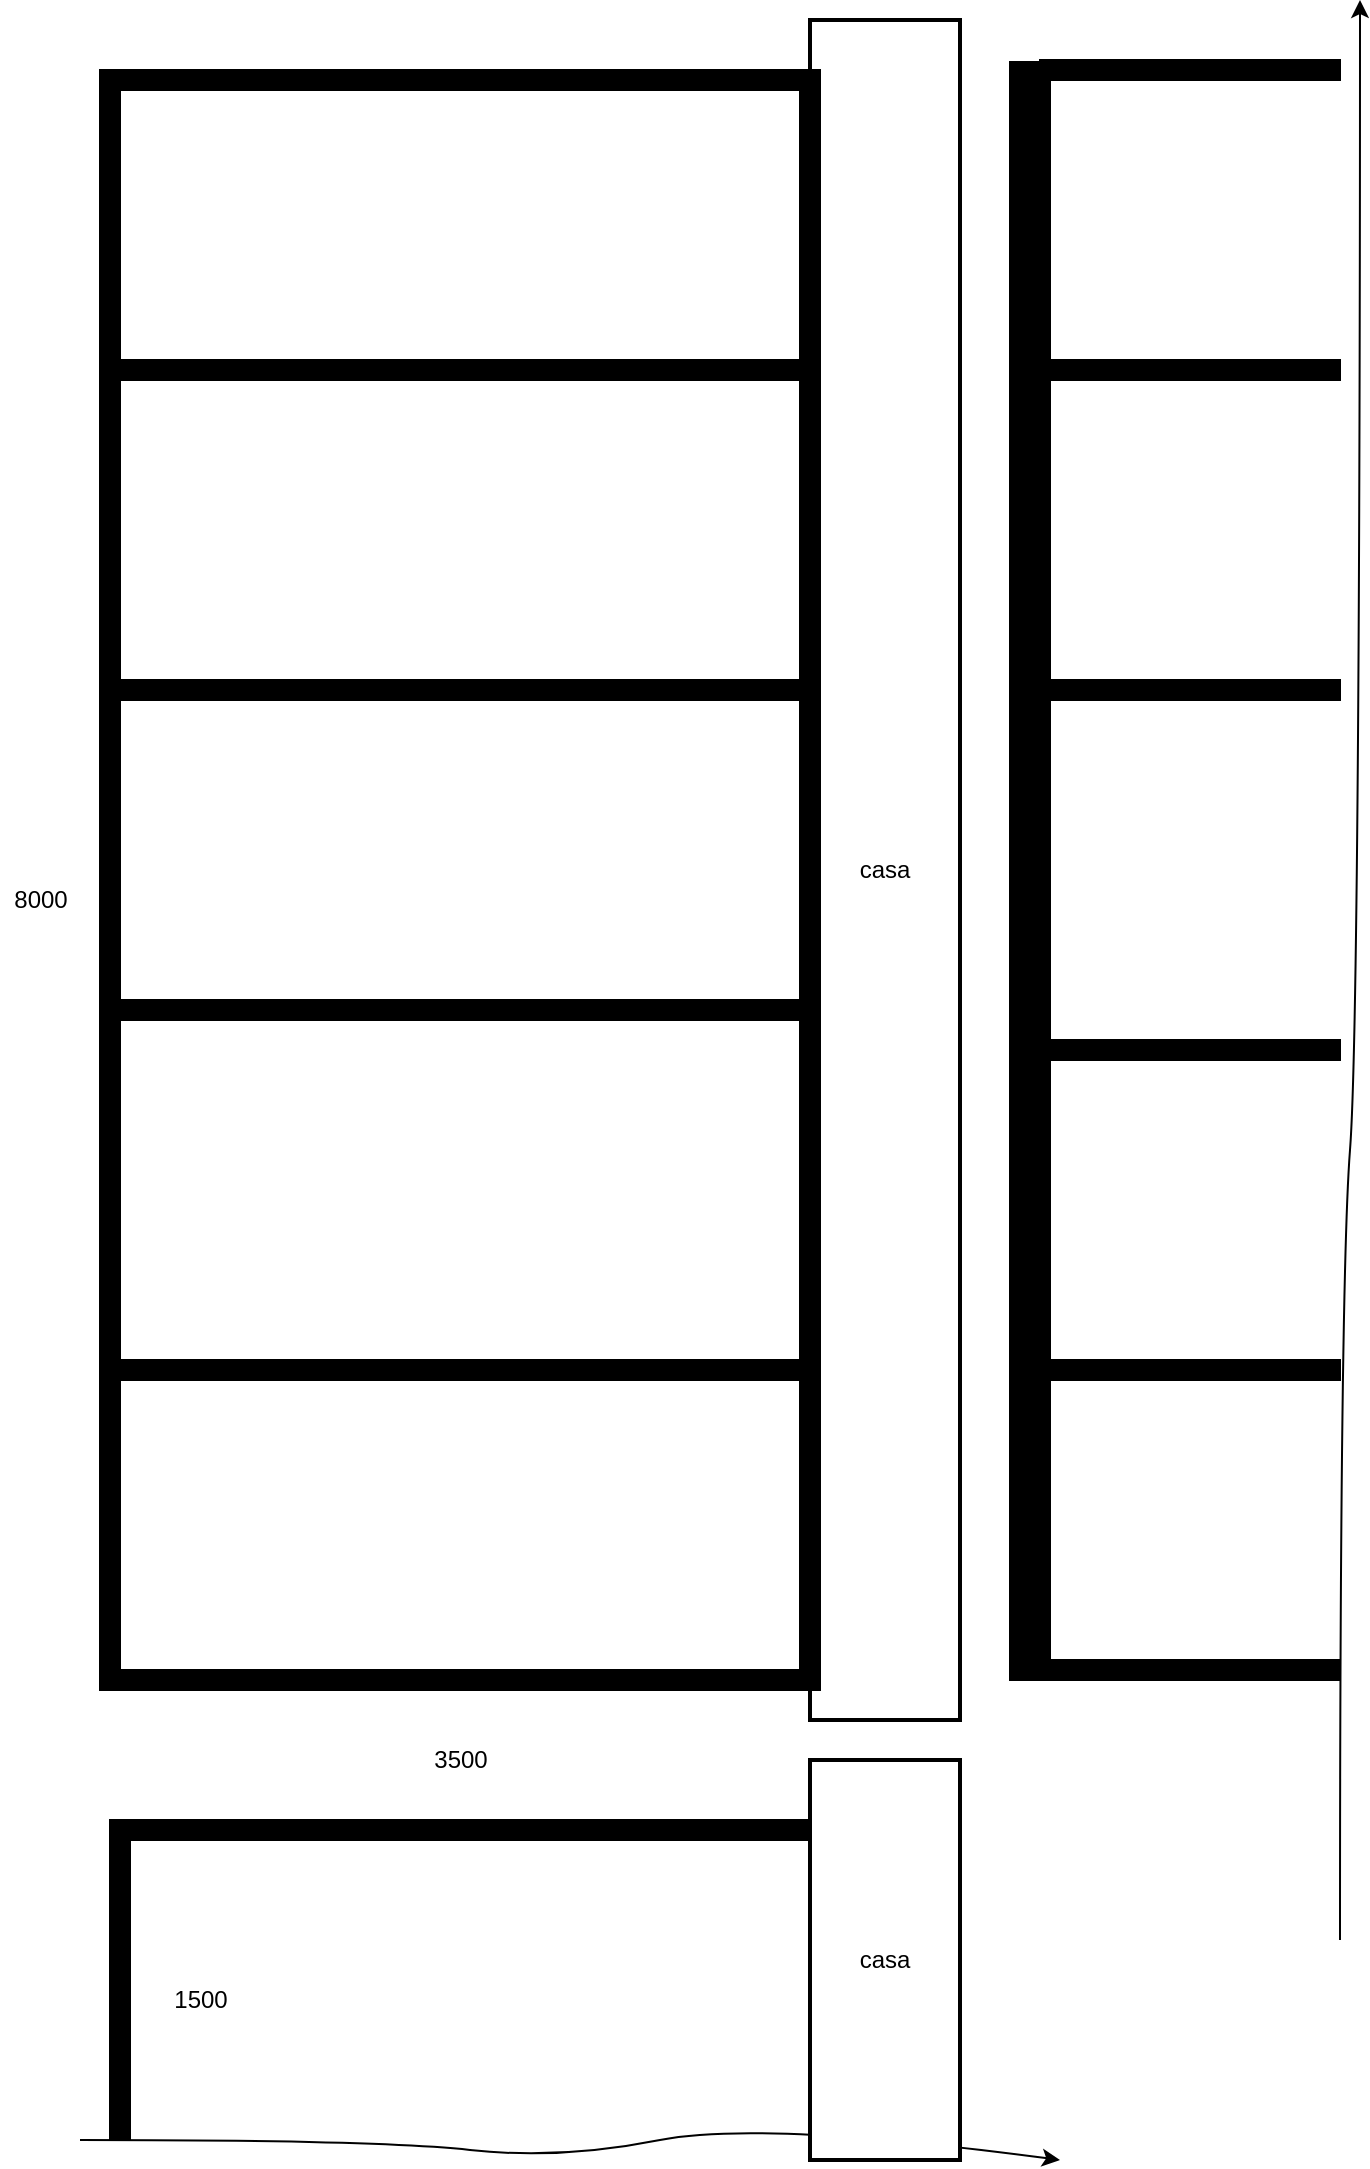 <mxfile version="17.4.6" type="github">
  <diagram id="5J8DTs-P3mHy9EQsDy-h" name="Page-1">
    <mxGraphModel dx="2305" dy="1292" grid="1" gridSize="10" guides="1" tooltips="1" connect="1" arrows="1" fold="1" page="1" pageScale="1" pageWidth="850" pageHeight="1100" math="0" shadow="0">
      <root>
        <mxCell id="0" />
        <mxCell id="1" parent="0" />
        <mxCell id="A02GJFYDGRBOG6g-rSAW-24" value="casa" style="rounded=0;whiteSpace=wrap;html=1;shadow=0;glass=0;strokeColor=default;strokeWidth=2;fillColor=#FFFFFF;" vertex="1" parent="1">
          <mxGeometry x="425" y="20" width="75" height="850" as="geometry" />
        </mxCell>
        <mxCell id="A02GJFYDGRBOG6g-rSAW-2" value="" style="rounded=0;whiteSpace=wrap;html=1;strokeColor=default;shadow=0;glass=0;perimeterSpacing=5;strokeWidth=11;" vertex="1" parent="1">
          <mxGeometry x="75" y="50" width="350" height="800" as="geometry" />
        </mxCell>
        <mxCell id="A02GJFYDGRBOG6g-rSAW-3" value="" style="rounded=0;whiteSpace=wrap;html=1;fillColor=#000000;" vertex="1" parent="1">
          <mxGeometry x="75" y="930" width="10" height="150" as="geometry" />
        </mxCell>
        <mxCell id="A02GJFYDGRBOG6g-rSAW-4" value="" style="rounded=0;whiteSpace=wrap;html=1;fillColor=#000000;" vertex="1" parent="1">
          <mxGeometry x="75" y="920" width="350" height="10" as="geometry" />
        </mxCell>
        <mxCell id="A02GJFYDGRBOG6g-rSAW-5" value="" style="rounded=0;whiteSpace=wrap;html=1;fillColor=#000000;" vertex="1" parent="1">
          <mxGeometry x="75" y="690" width="350" height="10" as="geometry" />
        </mxCell>
        <mxCell id="A02GJFYDGRBOG6g-rSAW-6" value="" style="rounded=0;whiteSpace=wrap;html=1;fillColor=#000000;" vertex="1" parent="1">
          <mxGeometry x="75" y="350" width="350" height="10" as="geometry" />
        </mxCell>
        <mxCell id="A02GJFYDGRBOG6g-rSAW-7" value="" style="rounded=0;whiteSpace=wrap;html=1;fillColor=#000000;" vertex="1" parent="1">
          <mxGeometry x="75" y="190" width="350" height="10" as="geometry" />
        </mxCell>
        <mxCell id="A02GJFYDGRBOG6g-rSAW-8" value="" style="rounded=0;whiteSpace=wrap;html=1;fillColor=#000000;" vertex="1" parent="1">
          <mxGeometry x="75" y="510" width="350" height="10" as="geometry" />
        </mxCell>
        <mxCell id="A02GJFYDGRBOG6g-rSAW-9" value="8000" style="text;html=1;resizable=0;autosize=1;align=center;verticalAlign=middle;points=[];fillColor=none;strokeColor=none;rounded=0;shadow=0;glass=0;" vertex="1" parent="1">
          <mxGeometry x="20" y="450" width="40" height="20" as="geometry" />
        </mxCell>
        <mxCell id="A02GJFYDGRBOG6g-rSAW-10" value="3500" style="text;html=1;resizable=0;autosize=1;align=center;verticalAlign=middle;points=[];fillColor=none;strokeColor=none;rounded=0;shadow=0;glass=0;" vertex="1" parent="1">
          <mxGeometry x="230" y="880" width="40" height="20" as="geometry" />
        </mxCell>
        <mxCell id="A02GJFYDGRBOG6g-rSAW-11" value="1500" style="text;html=1;resizable=0;autosize=1;align=center;verticalAlign=middle;points=[];fillColor=none;strokeColor=none;rounded=0;shadow=0;glass=0;" vertex="1" parent="1">
          <mxGeometry x="100" y="1000" width="40" height="20" as="geometry" />
        </mxCell>
        <mxCell id="A02GJFYDGRBOG6g-rSAW-12" value="" style="rounded=0;whiteSpace=wrap;html=1;shadow=0;glass=0;strokeColor=default;strokeWidth=11;fillColor=#000000;" vertex="1" parent="1">
          <mxGeometry x="530" y="46" width="10" height="799" as="geometry" />
        </mxCell>
        <mxCell id="A02GJFYDGRBOG6g-rSAW-13" value="" style="rounded=0;whiteSpace=wrap;html=1;fillColor=#000000;rotation=90;" vertex="1" parent="1">
          <mxGeometry x="610" y="770" width="10" height="150" as="geometry" />
        </mxCell>
        <mxCell id="A02GJFYDGRBOG6g-rSAW-14" value="" style="rounded=0;whiteSpace=wrap;html=1;fillColor=#000000;rotation=90;" vertex="1" parent="1">
          <mxGeometry x="610" y="280" width="10" height="150" as="geometry" />
        </mxCell>
        <mxCell id="A02GJFYDGRBOG6g-rSAW-15" value="" style="rounded=0;whiteSpace=wrap;html=1;fillColor=#000000;rotation=90;" vertex="1" parent="1">
          <mxGeometry x="610" y="460" width="10" height="150" as="geometry" />
        </mxCell>
        <mxCell id="A02GJFYDGRBOG6g-rSAW-16" value="" style="rounded=0;whiteSpace=wrap;html=1;fillColor=#000000;rotation=90;" vertex="1" parent="1">
          <mxGeometry x="610" y="620" width="10" height="150" as="geometry" />
        </mxCell>
        <mxCell id="A02GJFYDGRBOG6g-rSAW-18" value="" style="rounded=0;whiteSpace=wrap;html=1;fillColor=#000000;rotation=90;" vertex="1" parent="1">
          <mxGeometry x="610" y="-30" width="10" height="150" as="geometry" />
        </mxCell>
        <mxCell id="A02GJFYDGRBOG6g-rSAW-19" value="" style="rounded=0;whiteSpace=wrap;html=1;fillColor=#000000;rotation=90;" vertex="1" parent="1">
          <mxGeometry x="610" y="120" width="10" height="150" as="geometry" />
        </mxCell>
        <mxCell id="A02GJFYDGRBOG6g-rSAW-20" value="" style="curved=1;endArrow=classic;html=1;rounded=0;" edge="1" parent="1">
          <mxGeometry width="50" height="50" relative="1" as="geometry">
            <mxPoint x="60" y="1080" as="sourcePoint" />
            <mxPoint x="550" y="1090" as="targetPoint" />
            <Array as="points">
              <mxPoint x="210" y="1080" />
              <mxPoint x="300" y="1090" />
              <mxPoint x="400" y="1070" />
            </Array>
          </mxGeometry>
        </mxCell>
        <mxCell id="A02GJFYDGRBOG6g-rSAW-21" value="" style="curved=1;endArrow=classic;html=1;rounded=0;" edge="1" parent="1">
          <mxGeometry width="50" height="50" relative="1" as="geometry">
            <mxPoint x="690" y="980" as="sourcePoint" />
            <mxPoint x="700" y="10" as="targetPoint" />
            <Array as="points">
              <mxPoint x="690" y="650" />
              <mxPoint x="700" y="520" />
            </Array>
          </mxGeometry>
        </mxCell>
        <mxCell id="A02GJFYDGRBOG6g-rSAW-23" value="casa" style="rounded=0;whiteSpace=wrap;html=1;shadow=0;glass=0;strokeColor=default;strokeWidth=2;fillColor=#FFFFFF;" vertex="1" parent="1">
          <mxGeometry x="425" y="890" width="75" height="200" as="geometry" />
        </mxCell>
      </root>
    </mxGraphModel>
  </diagram>
</mxfile>
